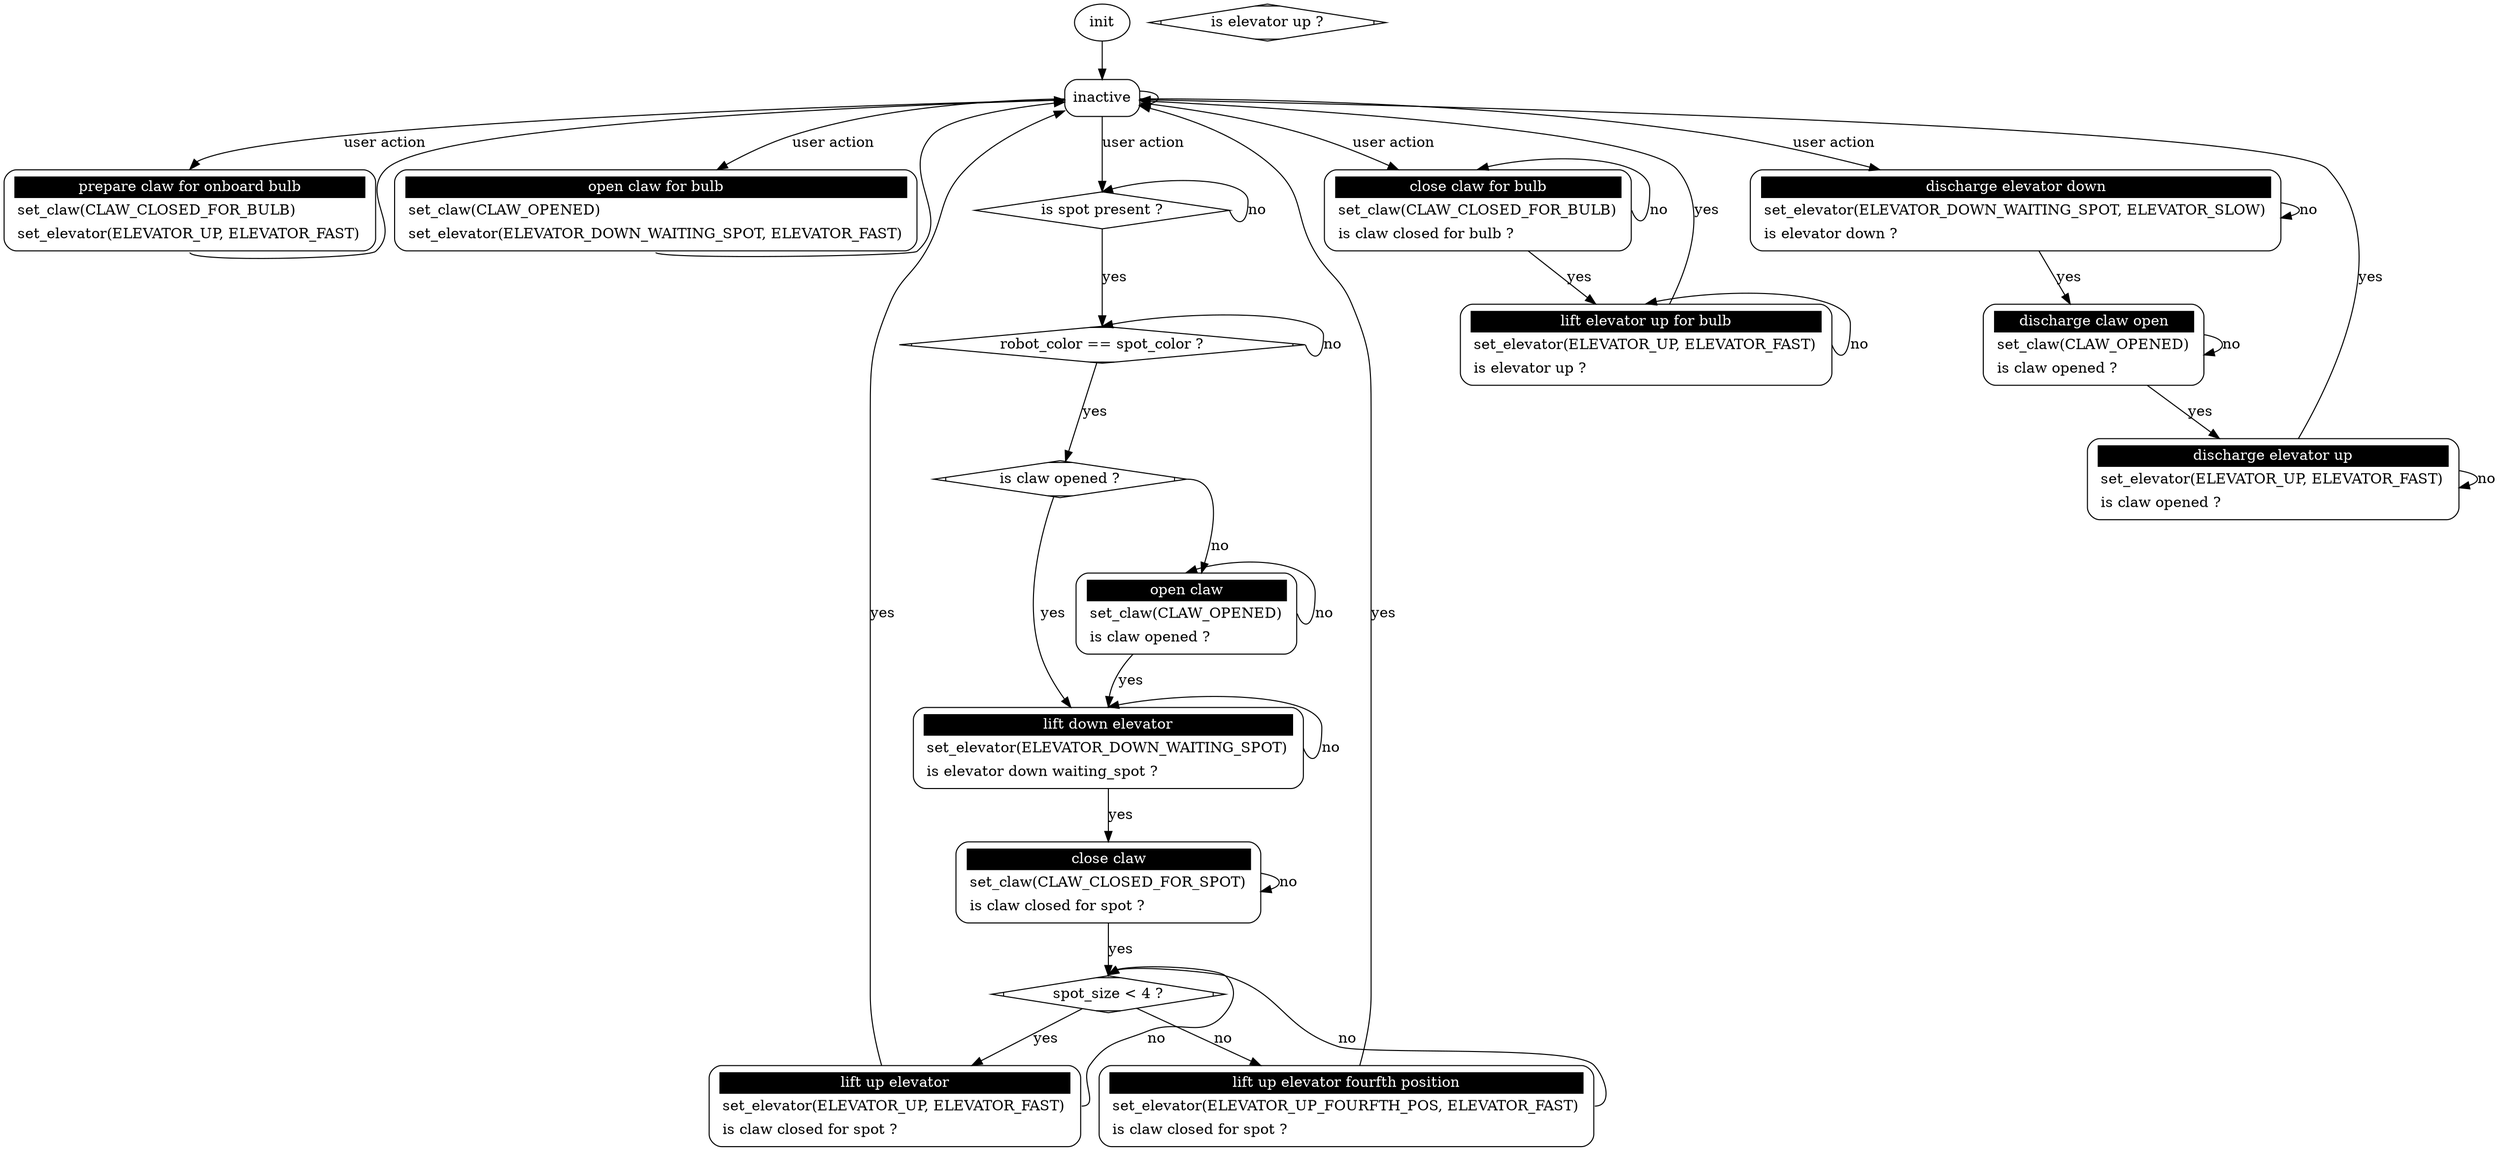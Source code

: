 digraph G {
				"inactive" [shape = "Mrecord"];
				"prepare_claw_for_onboard_bulb" [ label = <<table border="0" cellborder="0" cellpadding="3" bgcolor="white"><tr><td bgcolor="black" align="center" colspan="2"><font color="white">prepare claw for onboard bulb</font></td></tr><tr><td align="left" port="r0">set_claw(CLAW_CLOSED_FOR_BULB)</td></tr><tr><td align="left" port="r1">set_elevator(ELEVATOR_UP, ELEVATOR_FAST)</td></tr></table>>, shape = "Mrecord"];

				"open_claw_for_bulb" [ label = <<table border="0" cellborder="0" cellpadding="3" bgcolor="white"><tr><td bgcolor="black" align="center" colspan="2"><font color="white">open claw for bulb</font></td></tr><tr><td align="left" port="r0">set_claw(CLAW_OPENED)</td></tr><tr><td align="left" port="r1">set_elevator(ELEVATOR_DOWN_WAITING_SPOT, ELEVATOR_FAST)</td></tr></table>>, shape = "Mrecord"];

				check_spot_presence [shape=diamond, label = "is spot present ?"];
				check_spot_color [shape=Mdiamond, label = "robot_color == spot_color ?"];
				check_elevator_position [shape=Mdiamond, label = "is elevator up ?"];
				check_claw_opened [shape=Mdiamond, label = "is claw opened ?"];

				"open_claw" [ label = <<table border="0" cellborder="0" cellpadding="3" bgcolor="white"><tr><td bgcolor="black" align="center" colspan="2"><font color="white">open claw</font></td></tr><tr><td align="left" port="r0">set_claw(CLAW_OPENED)</td></tr><tr><td align="left" port="r1">is claw opened ?</td></tr></table>>, shape = "Mrecord"];

				"lift_down_elevator" [ label = <<table border="0" cellborder="0" cellpadding="3" bgcolor="white"><tr><td bgcolor="black" align="center" colspan="2"><font color="white">lift down elevator</font></td></tr><tr><td align="left" port="r0">set_elevator(ELEVATOR_DOWN_WAITING_SPOT)</td></tr><tr><td align="left" port="r1">is elevator down waiting_spot ?</td></tr></table>>, shape = "Mrecord"];

				"close_claw" [ label = <<table border="0" cellborder="0" cellpadding="3" bgcolor="white"><tr><td bgcolor="black" align="center" colspan="2"><font color="white">close claw</font></td></tr><tr><td align="left" port="r0">set_claw(CLAW_CLOSED_FOR_SPOT)</td></tr><tr><td align="left" port="r1">is claw closed for spot ?</td></tr></table>>, shape = "Mrecord"];
				"lift_up_elevator" [ label = <<table border="0" cellborder="0" cellpadding="3" bgcolor="white"><tr><td bgcolor="black" align="center" colspan="2"><font color="white">lift up elevator</font></td></tr><tr><td align="left" port="r0">set_elevator(ELEVATOR_UP, ELEVATOR_FAST)</td></tr><tr><td align="left" port="r1">is claw closed for spot ?</td></tr></table>>, shape = "Mrecord"];
				check_spot_stack_size [shape=Mdiamond, label = "spot_size < 4 ?"];
				"lift_up_elevator_fourfth_pos" [ label = <<table border="0" cellborder="0" cellpadding="3" bgcolor="white"><tr><td bgcolor="black" align="center" colspan="2"><font color="white">lift up elevator fourfth position</font></td></tr><tr><td align="left" port="r0">set_elevator(ELEVATOR_UP_FOURFTH_POS, ELEVATOR_FAST)</td></tr><tr><td align="left" port="r1">is claw closed for spot ?</td></tr></table>>, shape = "Mrecord"];
				
				
				"close_claw_for_bulb" [ label = <<table border="0" cellborder="0" cellpadding="3" bgcolor="white"><tr><td bgcolor="black" align="center" colspan="2"><font color="white">close claw for bulb</font></td></tr><tr><td align="left" port="r0">set_claw(CLAW_CLOSED_FOR_BULB)</td></tr><tr><td align="left" port="r1">is claw closed for bulb ?</td></tr></table>>, shape = "Mrecord"];
				"lift_up_elevator_for_bulb" [ label = <<table border="0" cellborder="0" cellpadding="3" bgcolor="white"><tr><td bgcolor="black" align="center" colspan="2"><font color="white">lift elevator up for bulb</font></td></tr><tr><td align="left" port="r0">set_elevator(ELEVATOR_UP, ELEVATOR_FAST)</td></tr><tr><td align="left" port="r1">is elevator up ?</td></tr></table>>, shape = "Mrecord"];

				"discharge_elevator_down" [ label = <<table border="0" cellborder="0" cellpadding="3" bgcolor="white"><tr><td bgcolor="black" align="center" colspan="2"><font color="white">discharge elevator down</font></td></tr><tr><td align="left" port="r0">set_elevator(ELEVATOR_DOWN_WAITING_SPOT, ELEVATOR_SLOW)</td></tr><tr><td align="left" port="r1">is elevator down ?</td></tr></table>>, shape = "Mrecord"];
				"discharge_claw_open" [ label = <<table border="0" cellborder="0" cellpadding="3" bgcolor="white"><tr><td bgcolor="black" align="center" colspan="2"><font color="white">discharge claw open</font></td></tr><tr><td align="left" port="r0">set_claw(CLAW_OPENED)</td></tr><tr><td align="left" port="r1">is claw opened ?</td></tr></table>>, shape = "Mrecord"];
				"discharge_elevator_up" [ label = <<table border="0" cellborder="0" cellpadding="3" bgcolor="white"><tr><td bgcolor="black" align="center" colspan="2"><font color="white">discharge elevator up</font></td></tr><tr><td align="left" port="r0">set_elevator(ELEVATOR_UP, ELEVATOR_FAST)</td></tr><tr><td align="left" port="r1">is claw opened ?</td></tr></table>>, shape = "Mrecord"];


				init -> inactive -> inactive;
				inactive -> prepare_claw_for_onboard_bulb:n [label = "user action"];
				prepare_claw_for_onboard_bulb:s -> inactive;

				inactive -> open_claw_for_bulb [label = "user action"];
				open_claw_for_bulb:s ->inactive;

				inactive -> check_spot_presence [label = "user action"];
				check_spot_presence -> check_spot_color[label = "yes"];
				check_spot_presence:e -> check_spot_presence:n[label = "no"];
				check_spot_color -> check_claw_opened[label = "yes"];
				check_spot_color:e -> check_spot_color:n[label = "no"];
				check_claw_opened:e -> open_claw [label = "no"];
				check_claw_opened -> lift_down_elevator[label = "yes"];
				open_claw -> lift_down_elevator:n[label = "yes"];
				open_claw:e -> open_claw:n[label = "no"];
				lift_down_elevator -> close_claw [label = "yes"];	
				lift_down_elevator:e -> lift_down_elevator:n [label = "no"];	
				close_claw -> check_spot_stack_size[label = "yes"];
				close_claw -> close_claw[label = "no"];
				check_spot_stack_size -> lift_up_elevator [label = "yes"];
				check_spot_stack_size -> lift_up_elevator_fourfth_pos [label = "no"];
				lift_up_elevator -> inactive[label = "yes"];
				lift_up_elevator:e -> check_spot_stack_size:n[label = "no"];
				lift_up_elevator_fourfth_pos -> inactive[label = "yes"];
				lift_up_elevator_fourfth_pos:e -> check_spot_stack_size:n[label = "no"];

				inactive -> close_claw_for_bulb [label = "user action"];
				close_claw_for_bulb -> lift_up_elevator_for_bulb[label = "yes"];
				close_claw_for_bulb:e -> close_claw_for_bulb:n[label = "no"];
				lift_up_elevator_for_bulb:e -> lift_up_elevator_for_bulb:n[label = "no"];
				lift_up_elevator_for_bulb -> inactive[label = "yes"];

				inactive -> discharge_elevator_down [label = "user action"];
				discharge_elevator_down -> discharge_claw_open -> discharge_elevator_up -> inactive[label = "yes"];
				discharge_elevator_down -> discharge_elevator_down[label = "no"];
				discharge_claw_open -> discharge_claw_open[label = "no"];
				discharge_elevator_up -> discharge_elevator_up[label = "no"];

}
